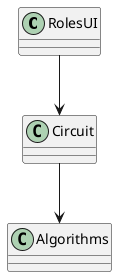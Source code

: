 @startuml

class RolesUI
class Algorithms
class Circuit

RolesUI --> Circuit

Circuit --> Algorithms

@enduml